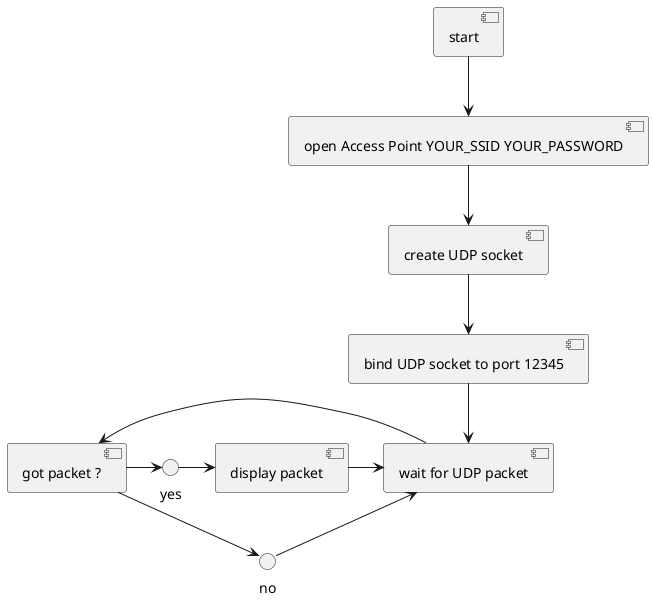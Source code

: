 @startuml

component "start"
component "open Access Point YOUR_SSID YOUR_PASSWORD"
component "create UDP socket"
component "bind UDP socket to port 12345"
component "wait for UDP packet"
component "got packet ?"
component "display packet"


"start" -down-> "open Access Point YOUR_SSID YOUR_PASSWORD"
"open Access Point YOUR_SSID YOUR_PASSWORD" -down-> "create UDP socket"
"create UDP socket" -down-> "bind UDP socket to port 12345"
"bind UDP socket to port 12345" -down-> "wait for UDP packet"
"wait for UDP packet" -> "got packet ?"
"got packet ?" -> yes
"got packet ?" -down-> no
yes -> "display packet"
no -> "wait for UDP packet"
"display packet" -> "wait for UDP packet"

@enduml
